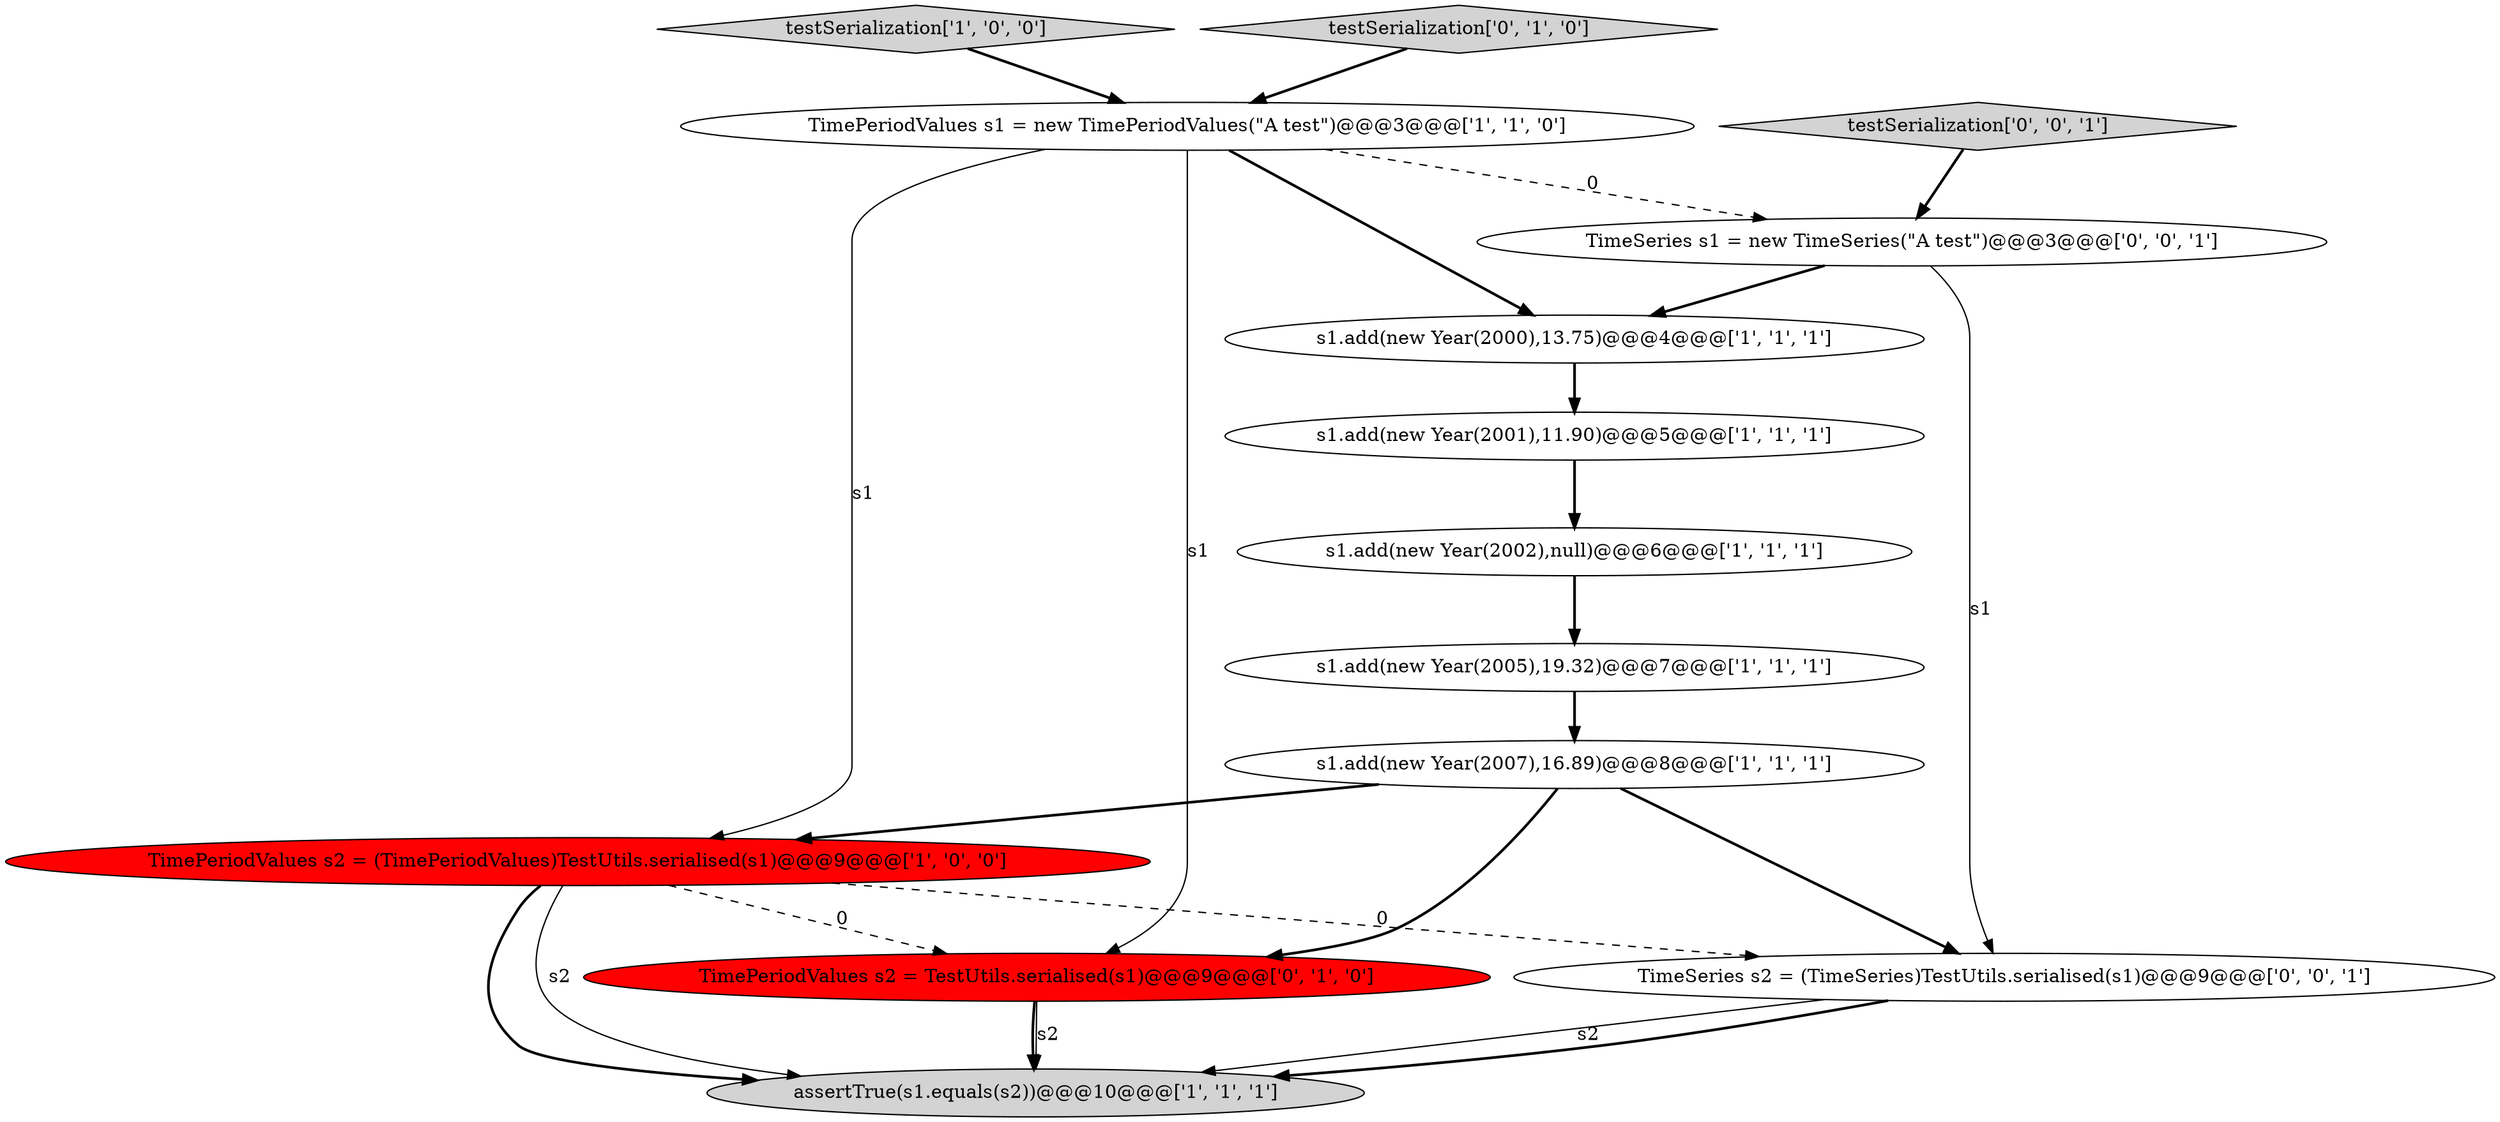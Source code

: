 digraph {
3 [style = filled, label = "s1.add(new Year(2007),16.89)@@@8@@@['1', '1', '1']", fillcolor = white, shape = ellipse image = "AAA0AAABBB1BBB"];
11 [style = filled, label = "TimeSeries s1 = new TimeSeries(\"A test\")@@@3@@@['0', '0', '1']", fillcolor = white, shape = ellipse image = "AAA0AAABBB3BBB"];
6 [style = filled, label = "s1.add(new Year(2000),13.75)@@@4@@@['1', '1', '1']", fillcolor = white, shape = ellipse image = "AAA0AAABBB1BBB"];
7 [style = filled, label = "s1.add(new Year(2001),11.90)@@@5@@@['1', '1', '1']", fillcolor = white, shape = ellipse image = "AAA0AAABBB1BBB"];
1 [style = filled, label = "TimePeriodValues s2 = (TimePeriodValues)TestUtils.serialised(s1)@@@9@@@['1', '0', '0']", fillcolor = red, shape = ellipse image = "AAA1AAABBB1BBB"];
8 [style = filled, label = "assertTrue(s1.equals(s2))@@@10@@@['1', '1', '1']", fillcolor = lightgray, shape = ellipse image = "AAA0AAABBB1BBB"];
5 [style = filled, label = "testSerialization['1', '0', '0']", fillcolor = lightgray, shape = diamond image = "AAA0AAABBB1BBB"];
0 [style = filled, label = "TimePeriodValues s1 = new TimePeriodValues(\"A test\")@@@3@@@['1', '1', '0']", fillcolor = white, shape = ellipse image = "AAA0AAABBB1BBB"];
12 [style = filled, label = "testSerialization['0', '0', '1']", fillcolor = lightgray, shape = diamond image = "AAA0AAABBB3BBB"];
13 [style = filled, label = "TimeSeries s2 = (TimeSeries)TestUtils.serialised(s1)@@@9@@@['0', '0', '1']", fillcolor = white, shape = ellipse image = "AAA0AAABBB3BBB"];
9 [style = filled, label = "TimePeriodValues s2 = TestUtils.serialised(s1)@@@9@@@['0', '1', '0']", fillcolor = red, shape = ellipse image = "AAA1AAABBB2BBB"];
2 [style = filled, label = "s1.add(new Year(2005),19.32)@@@7@@@['1', '1', '1']", fillcolor = white, shape = ellipse image = "AAA0AAABBB1BBB"];
10 [style = filled, label = "testSerialization['0', '1', '0']", fillcolor = lightgray, shape = diamond image = "AAA0AAABBB2BBB"];
4 [style = filled, label = "s1.add(new Year(2002),null)@@@6@@@['1', '1', '1']", fillcolor = white, shape = ellipse image = "AAA0AAABBB1BBB"];
1->8 [style = bold, label=""];
3->1 [style = bold, label=""];
0->6 [style = bold, label=""];
2->3 [style = bold, label=""];
11->6 [style = bold, label=""];
12->11 [style = bold, label=""];
1->9 [style = dashed, label="0"];
0->11 [style = dashed, label="0"];
4->2 [style = bold, label=""];
7->4 [style = bold, label=""];
9->8 [style = bold, label=""];
11->13 [style = solid, label="s1"];
1->13 [style = dashed, label="0"];
3->9 [style = bold, label=""];
5->0 [style = bold, label=""];
10->0 [style = bold, label=""];
13->8 [style = solid, label="s2"];
3->13 [style = bold, label=""];
13->8 [style = bold, label=""];
6->7 [style = bold, label=""];
9->8 [style = solid, label="s2"];
0->9 [style = solid, label="s1"];
1->8 [style = solid, label="s2"];
0->1 [style = solid, label="s1"];
}
